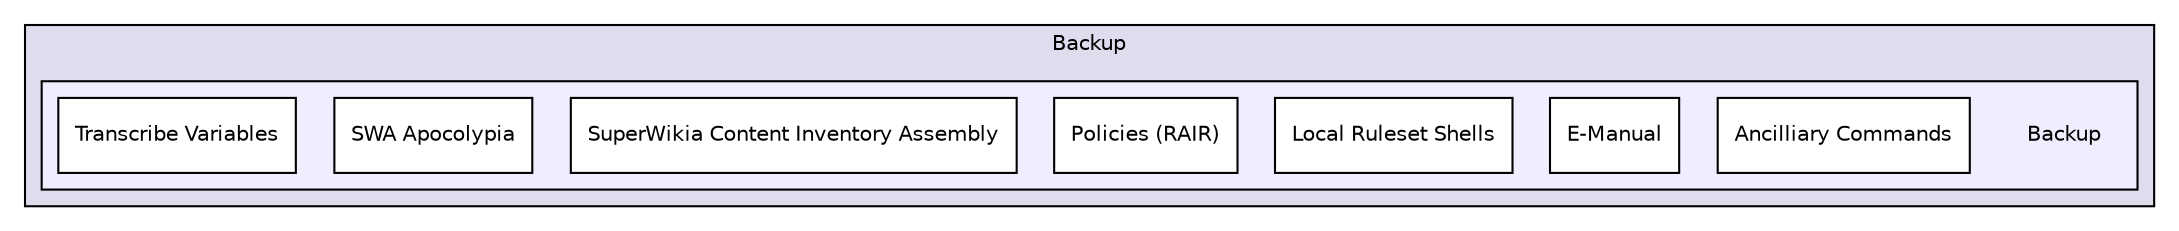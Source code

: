 digraph "Superwikia-Alpha-Codebase/Superwikia-Documentation-Library/Superwikia Documentation Library/Backup/Backup" {
  compound=true
  node [ fontsize="10", fontname="Helvetica"];
  edge [ labelfontsize="10", labelfontname="Helvetica"];
  subgraph clusterdir_a293c9c8837fea4337482e8519904ba6 {
    graph [ bgcolor="#ddddee", pencolor="black", label="Backup" fontname="Helvetica", fontsize="10", URL="dir_a293c9c8837fea4337482e8519904ba6.html"]
  subgraph clusterdir_a63709fc6b70a829731e67ac604269a8 {
    graph [ bgcolor="#eeeeff", pencolor="black", label="" URL="dir_a63709fc6b70a829731e67ac604269a8.html"];
    dir_a63709fc6b70a829731e67ac604269a8 [shape=plaintext label="Backup"];
    dir_ecc546855ab91c3607d48c29c5987614 [shape=box label="Ancilliary Commands" color="black" fillcolor="white" style="filled" URL="dir_ecc546855ab91c3607d48c29c5987614.html"];
    dir_1bf1ea05e7ed0213ce9aaeedf53b5b71 [shape=box label="E-Manual" color="black" fillcolor="white" style="filled" URL="dir_1bf1ea05e7ed0213ce9aaeedf53b5b71.html"];
    dir_765cf5d183ea7eab9464b40632be7016 [shape=box label="Local Ruleset Shells" color="black" fillcolor="white" style="filled" URL="dir_765cf5d183ea7eab9464b40632be7016.html"];
    dir_67ddb403a9068c2c11ef736e4cad5531 [shape=box label="Policies (RAIR)" color="black" fillcolor="white" style="filled" URL="dir_67ddb403a9068c2c11ef736e4cad5531.html"];
    dir_39a565d4c09fe3981a38ed7ecbd31dc8 [shape=box label="SuperWikia Content Inventory Assembly" color="black" fillcolor="white" style="filled" URL="dir_39a565d4c09fe3981a38ed7ecbd31dc8.html"];
    dir_3138b5f9c937ac27c2e2656acf6a68a4 [shape=box label="SWA Apocolypia" color="black" fillcolor="white" style="filled" URL="dir_3138b5f9c937ac27c2e2656acf6a68a4.html"];
    dir_2f8596a7e65fc0e101f3f7d1ca80c805 [shape=box label="Transcribe Variables" color="black" fillcolor="white" style="filled" URL="dir_2f8596a7e65fc0e101f3f7d1ca80c805.html"];
  }
  }
}
